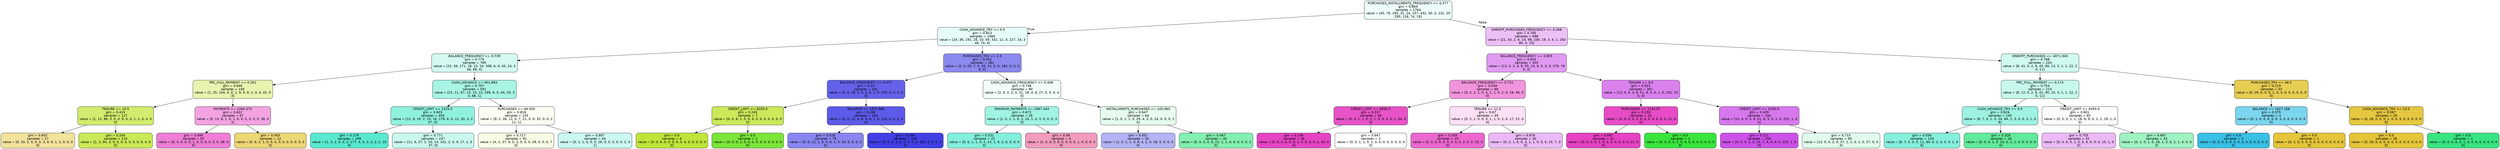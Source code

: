digraph Tree {
node [shape=box, style="filled, rounded", color="black", fontname=helvetica] ;
edge [fontname=helvetica] ;
0 [label="PURCHASES_INSTALLMENTS_FREQUENCY <= 0.477\ngini = 0.864\nsamples = 1764\nvalue = [45, 79, 193, 31, 24, 157, 432, 30, 3, 231, 25\n295, 126, 74, 19]", fillcolor="#edfdfa"] ;
1 [label="CASH_ADVANCE_TRX <= 5.5\ngini = 0.813\nsamples = 1066\nvalue = [24, 36, 191, 25, 10, 59, 332, 11, 0, 227, 24, 3\n46, 74, 4]", fillcolor="#e6fcf8"] ;
0 -> 1 [labeldistance=2.5, labelangle=45, headlabel="True"] ;
2 [label="BALANCE_FREQUENCY <= 0.739\ngini = 0.779\nsamples = 785\nvalue = [22, 36, 171, 18, 10, 24, 308, 6, 0, 45, 24, 3\n46, 68, 4]", fillcolor="#d3f9f2"] ;
1 -> 2 ;
3 [label="PRC_FULL_PAYMENT <= 0.261\ngini = 0.646\nsamples = 194\nvalue = [1, 25, 104, 4, 0, 1, 9, 0, 0, 1, 4, 0, 42, 0\n3]", fillcolor="#e5f4ae"] ;
2 -> 3 ;
4 [label="TENURE <= 10.5\ngini = 0.413\nsamples = 127\nvalue = [1, 12, 96, 3, 0, 0, 9, 0, 0, 1, 1, 0, 4, 0\n0]", fillcolor="#d1ec6e"] ;
3 -> 4 ;
5 [label="gini = 0.602\nsamples = 17\nvalue = [0, 10, 2, 0, 0, 0, 3, 0, 0, 1, 1, 0, 0, 0\n0]", fillcolor="#f2e29c"] ;
4 -> 5 ;
6 [label="gini = 0.264\nsamples = 110\nvalue = [1, 2, 94, 3, 0, 0, 6, 0, 0, 0, 0, 0, 4, 0\n0]", fillcolor="#cae957"] ;
4 -> 6 ;
7 [label="PAYMENTS <= 2260.375\ngini = 0.622\nsamples = 67\nvalue = [0, 13, 8, 1, 0, 1, 0, 0, 0, 0, 3, 0, 38, 0\n3]", fillcolor="#f3a3e2"] ;
3 -> 7 ;
8 [label="gini = 0.499\nsamples = 55\nvalue = [0, 4, 6, 0, 0, 1, 0, 0, 0, 0, 3, 0, 38, 0\n3]", fillcolor="#ee7ed6"] ;
7 -> 8 ;
9 [label="gini = 0.403\nsamples = 12\nvalue = [0, 9, 2, 1, 0, 0, 0, 0, 0, 0, 0, 0, 0, 0\n0]", fillcolor="#edd674"] ;
7 -> 9 ;
10 [label="CASH_ADVANCE <= 901.893\ngini = 0.707\nsamples = 591\nvalue = [21, 11, 67, 14, 10, 23, 299, 6, 0, 44, 20, 3\n4, 68, 1]", fillcolor="#a8f4e5"] ;
2 -> 10 ;
11 [label="CREDIT_LIMIT <= 2325.0\ngini = 0.603\nsamples = 456\nvalue = [12, 9, 29, 2, 10, 16, 278, 6, 0, 12, 20, 3, 2\n57, 0]", fillcolor="#91f1df"] ;
10 -> 11 ;
12 [label="gini = 0.279\nsamples = 209\nvalue = [1, 3, 2, 0, 0, 2, 177, 4, 0, 3, 3, 2, 2, 10\n0]", fillcolor="#59e9ce"] ;
11 -> 12 ;
13 [label="gini = 0.771\nsamples = 247\nvalue = [11, 6, 27, 2, 10, 14, 101, 2, 0, 9, 17, 1, 0\n47, 0]", fillcolor="#caf8ef"] ;
11 -> 13 ;
14 [label="PURCHASES <= 94.505\ngini = 0.818\nsamples = 135\nvalue = [9, 2, 38, 12, 0, 7, 21, 0, 0, 32, 0, 0, 2\n11, 1]", fillcolor="#fbfdf3"] ;
10 -> 14 ;
15 [label="gini = 0.717\nsamples = 91\nvalue = [4, 1, 37, 6, 0, 2, 5, 0, 0, 29, 0, 0, 0, 7\n0]", fillcolor="#f7fce5"] ;
14 -> 15 ;
16 [label="gini = 0.807\nsamples = 44\nvalue = [5, 1, 1, 6, 0, 5, 16, 0, 0, 3, 0, 0, 2, 4\n1]", fillcolor="#cbf8f0"] ;
14 -> 16 ;
17 [label="PURCHASES_TRX <= 2.5\ngini = 0.551\nsamples = 281\nvalue = [2, 0, 20, 7, 0, 35, 24, 5, 0, 182, 0, 0, 0\n6, 0]", fillcolor="#8a89ef"] ;
1 -> 17 ;
18 [label="BALANCE_FREQUENCY <= 0.477\ngini = 0.33\nsamples = 191\nvalue = [0, 0, 18, 5, 0, 4, 6, 1, 0, 155, 0, 0, 0, 2\n0]", fillcolor="#6562ea"] ;
17 -> 18 ;
19 [label="CREDIT_LIMIT <= 8250.0\ngini = 0.245\nsamples = 7\nvalue = [0, 0, 6, 1, 0, 0, 0, 0, 0, 0, 0, 0, 0, 0\n0]", fillcolor="#cbe95a"] ;
18 -> 19 ;
20 [label="gini = 0.0\nsamples = 6\nvalue = [0, 0, 6, 0, 0, 0, 0, 0, 0, 0, 0, 0, 0, 0\n0]", fillcolor="#c0e539"] ;
19 -> 20 ;
21 [label="gini = 0.0\nsamples = 1\nvalue = [0, 0, 0, 1, 0, 0, 0, 0, 0, 0, 0, 0, 0, 0\n0]", fillcolor="#7be539"] ;
19 -> 21 ;
22 [label="BALANCE <= 1931.986\ngini = 0.284\nsamples = 184\nvalue = [0, 0, 12, 4, 0, 4, 6, 1, 0, 155, 0, 0, 0, 2\n0]", fillcolor="#5d5ae9"] ;
18 -> 22 ;
23 [label="gini = 0.518\nsamples = 79\nvalue = [0, 0, 12, 1, 0, 4, 6, 1, 0, 53, 0, 0, 0, 2\n0]", fillcolor="#8886ef"] ;
22 -> 23 ;
24 [label="gini = 0.056\nsamples = 105\nvalue = [0, 0, 0, 3, 0, 0, 0, 0, 0, 102, 0, 0, 0, 0\n0]", fillcolor="#423fe6"] ;
22 -> 24 ;
25 [label="CASH_ADVANCE_FREQUENCY <= 0.408\ngini = 0.746\nsamples = 90\nvalue = [2, 0, 2, 2, 0, 31, 18, 4, 0, 27, 0, 0, 0, 4\n0]", fillcolor="#f2fdf7"] ;
17 -> 25 ;
26 [label="MINIMUM_PAYMENTS <= 1967.444\ngini = 0.672\nsamples = 26\nvalue = [1, 0, 1, 1, 0, 2, 14, 1, 0, 3, 0, 0, 0, 3\n0]", fillcolor="#a0f3e3"] ;
25 -> 26 ;
27 [label="gini = 0.531\nsamples = 21\nvalue = [0, 0, 1, 1, 0, 2, 14, 1, 0, 2, 0, 0, 0, 0\n0]", fillcolor="#82efda"] ;
26 -> 27 ;
28 [label="gini = 0.56\nsamples = 5\nvalue = [1, 0, 0, 0, 0, 0, 0, 0, 0, 1, 0, 0, 0, 3\n0]", fillcolor="#f29cbd"] ;
26 -> 28 ;
29 [label="INSTALLMENTS_PURCHASES <= 105.965\ngini = 0.647\nsamples = 64\nvalue = [1, 0, 1, 1, 0, 29, 4, 3, 0, 24, 0, 0, 0, 1\n0]", fillcolor="#e6fcef"] ;
25 -> 29 ;
30 [label="gini = 0.651\nsamples = 34\nvalue = [1, 0, 1, 1, 0, 8, 3, 2, 0, 18, 0, 0, 0, 0\n0]", fillcolor="#b4b3f5"] ;
29 -> 30 ;
31 [label="gini = 0.467\nsamples = 30\nvalue = [0, 0, 0, 0, 0, 21, 1, 1, 0, 6, 0, 0, 0, 1\n0]", fillcolor="#83efb0"] ;
29 -> 31 ;
32 [label="ONEOFF_PURCHASES_FREQUENCY <= 0.268\ngini = 0.765\nsamples = 698\nvalue = [21, 43, 2, 6, 14, 98, 100, 19, 3, 4, 1, 292\n80, 0, 15]", fillcolor="#ecbff7"] ;
0 -> 32 [labeldistance=2.5, labelangle=-45, headlabel="False"] ;
33 [label="BALANCE_FREQUENCY <= 0.905\ngini = 0.602\nsamples = 455\nvalue = [13, 2, 2, 4, 8, 55, 10, 6, 0, 3, 0, 270, 78\n0, 4]", fillcolor="#e19af2"] ;
32 -> 33 ;
34 [label="BALANCE_FREQUENCY <= 0.721\ngini = 0.549\nsamples = 88\nvalue = [0, 2, 2, 1, 0, 4, 2, 1, 0, 2, 0, 18, 56, 0\n0]", fillcolor="#f194dd"] ;
33 -> 34 ;
35 [label="CREDIT_LIMIT <= 9000.0\ngini = 0.237\nsamples = 39\nvalue = [0, 0, 1, 1, 0, 1, 1, 0, 0, 0, 0, 1, 34, 0\n0]", fillcolor="#e853c8"] ;
34 -> 35 ;
36 [label="gini = 0.106\nsamples = 36\nvalue = [0, 0, 0, 0, 0, 0, 1, 0, 0, 0, 0, 1, 34, 0\n0]", fillcolor="#e644c4"] ;
35 -> 36 ;
37 [label="gini = 0.667\nsamples = 3\nvalue = [0, 0, 1, 1, 0, 1, 0, 0, 0, 0, 0, 0, 0, 0\n0]", fillcolor="#ffffff"] ;
35 -> 37 ;
38 [label="TENURE <= 11.5\ngini = 0.67\nsamples = 49\nvalue = [0, 2, 1, 0, 0, 3, 1, 1, 0, 2, 0, 17, 22, 0\n0]", fillcolor="#fbe0f5"] ;
34 -> 38 ;
39 [label="gini = 0.355\nsamples = 19\nvalue = [0, 0, 0, 0, 0, 0, 0, 0, 0, 2, 0, 2, 15, 0\n0]", fillcolor="#eb68cf"] ;
38 -> 39 ;
40 [label="gini = 0.678\nsamples = 30\nvalue = [0, 2, 1, 0, 0, 3, 1, 1, 0, 0, 0, 15, 7, 0\n0]", fillcolor="#ebbaf6"] ;
38 -> 40 ;
41 [label="TENURE <= 8.5\ngini = 0.503\nsamples = 367\nvalue = [13, 0, 0, 3, 8, 51, 8, 5, 0, 1, 0, 252, 22\n0, 4]", fillcolor="#da81ee"] ;
33 -> 41 ;
42 [label="PURCHASES <= 1142.97\ngini = 0.159\nsamples = 23\nvalue = [0, 0, 0, 0, 2, 0, 0, 0, 0, 0, 0, 0, 21, 0\n0]", fillcolor="#e74cc6"] ;
41 -> 42 ;
43 [label="gini = 0.087\nsamples = 22\nvalue = [0, 0, 0, 0, 1, 0, 0, 0, 0, 0, 0, 0, 21, 0\n0]", fillcolor="#e642c3"] ;
42 -> 43 ;
44 [label="gini = 0.0\nsamples = 1\nvalue = [0, 0, 0, 0, 1, 0, 0, 0, 0, 0, 0, 0, 0, 0\n0]", fillcolor="#39e53c"] ;
42 -> 44 ;
45 [label="CREDIT_LIMIT <= 5200.0\ngini = 0.439\nsamples = 344\nvalue = [13, 0, 0, 3, 6, 51, 8, 5, 0, 1, 0, 252, 1, 0\n4]", fillcolor="#d777ed"] ;
41 -> 45 ;
46 [label="gini = 0.211\nsamples = 254\nvalue = [0, 0, 0, 1, 2, 14, 7, 4, 0, 0, 0, 225, 1, 0\n0]", fillcolor="#cc51e8"] ;
45 -> 46 ;
47 [label="gini = 0.715\nsamples = 90\nvalue = [13, 0, 0, 2, 4, 37, 1, 1, 0, 1, 0, 27, 0, 0\n4]", fillcolor="#e0fbeb"] ;
45 -> 47 ;
48 [label="ONEOFF_PURCHASES <= 4071.945\ngini = 0.788\nsamples = 243\nvalue = [8, 41, 0, 2, 6, 43, 90, 13, 3, 1, 1, 22, 2\n0, 11]", fillcolor="#d0f9f1"] ;
32 -> 48 ;
49 [label="PRC_FULL_PAYMENT <= 0.174\ngini = 0.754\nsamples = 210\nvalue = [8, 12, 0, 2, 6, 42, 90, 10, 3, 1, 1, 22, 2\n0, 11]", fillcolor="#c6f8ee"] ;
48 -> 49 ;
50 [label="CASH_ADVANCE_TRX <= 9.5\ngini = 0.626\nsamples = 145\nvalue = [8, 7, 0, 1, 5, 24, 84, 1, 3, 0, 0, 3, 1, 0\n8]", fillcolor="#9df2e2"] ;
49 -> 50 ;
51 [label="gini = 0.556\nsamples = 129\nvalue = [8, 7, 0, 0, 5, 11, 84, 0, 2, 0, 0, 3, 1, 0\n8]", fillcolor="#85efdb"] ;
50 -> 51 ;
52 [label="gini = 0.328\nsamples = 16\nvalue = [0, 0, 0, 1, 0, 13, 0, 1, 1, 0, 0, 0, 0, 0\n0]", fillcolor="#61ea9a"] ;
50 -> 52 ;
53 [label="CREDIT_LIMIT <= 6350.0\ngini = 0.801\nsamples = 65\nvalue = [0, 5, 0, 1, 1, 18, 6, 9, 0, 1, 1, 19, 1, 0\n3]", fillcolor="#fefbfe"] ;
49 -> 53 ;
54 [label="gini = 0.703\nsamples = 32\nvalue = [0, 4, 0, 0, 1, 0, 5, 6, 0, 0, 0, 15, 1, 0\n0]", fillcolor="#ebbaf6"] ;
53 -> 54 ;
55 [label="gini = 0.667\nsamples = 33\nvalue = [0, 1, 0, 1, 0, 18, 1, 3, 0, 1, 1, 4, 0, 0\n3]", fillcolor="#9ff2c2"] ;
53 -> 55 ;
56 [label="PURCHASES_TRX <= 48.5\ngini = 0.219\nsamples = 33\nvalue = [0, 29, 0, 0, 0, 1, 0, 3, 0, 0, 0, 0, 0, 0\n0]", fillcolor="#e8cd53"] ;
48 -> 56 ;
57 [label="BALANCE <= 1627.188\ngini = 0.375\nsamples = 4\nvalue = [0, 1, 0, 0, 0, 0, 0, 3, 0, 0, 0, 0, 0, 0\n0]", fillcolor="#7bd5ee"] ;
56 -> 57 ;
58 [label="gini = 0.0\nsamples = 3\nvalue = [0, 0, 0, 0, 0, 0, 0, 3, 0, 0, 0, 0, 0, 0\n0]", fillcolor="#39c0e5"] ;
57 -> 58 ;
59 [label="gini = 0.0\nsamples = 1\nvalue = [0, 1, 0, 0, 0, 0, 0, 0, 0, 0, 0, 0, 0, 0\n0]", fillcolor="#e5c539"] ;
57 -> 59 ;
60 [label="CASH_ADVANCE_TRX <= 13.5\ngini = 0.067\nsamples = 29\nvalue = [0, 28, 0, 0, 0, 1, 0, 0, 0, 0, 0, 0, 0, 0\n0]", fillcolor="#e6c740"] ;
56 -> 60 ;
61 [label="gini = 0.0\nsamples = 28\nvalue = [0, 28, 0, 0, 0, 0, 0, 0, 0, 0, 0, 0, 0, 0\n0]", fillcolor="#e5c539"] ;
60 -> 61 ;
62 [label="gini = 0.0\nsamples = 1\nvalue = [0, 0, 0, 0, 0, 1, 0, 0, 0, 0, 0, 0, 0, 0\n0]", fillcolor="#39e581"] ;
60 -> 62 ;
}